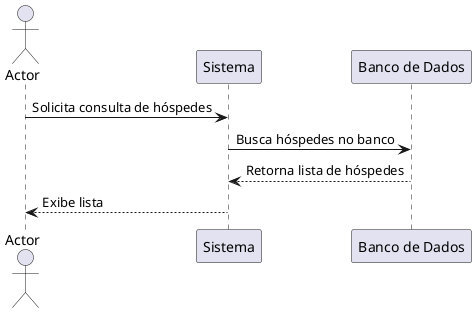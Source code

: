 @startuml
actor Actor
participant "Sistema" as Sistema
participant "Banco de Dados" as BD

Actor -> Sistema : Solicita consulta de hóspedes
Sistema -> BD : Busca hóspedes no banco
BD --> Sistema : Retorna lista de hóspedes
Sistema --> Actor : Exibe lista
@enduml
